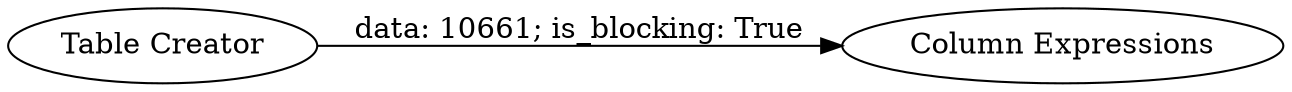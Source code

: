 digraph {
	"6933626877985588716_1" [label="Table Creator"]
	"6933626877985588716_2" [label="Column Expressions"]
	"6933626877985588716_1" -> "6933626877985588716_2" [label="data: 10661; is_blocking: True"]
	rankdir=LR
}
